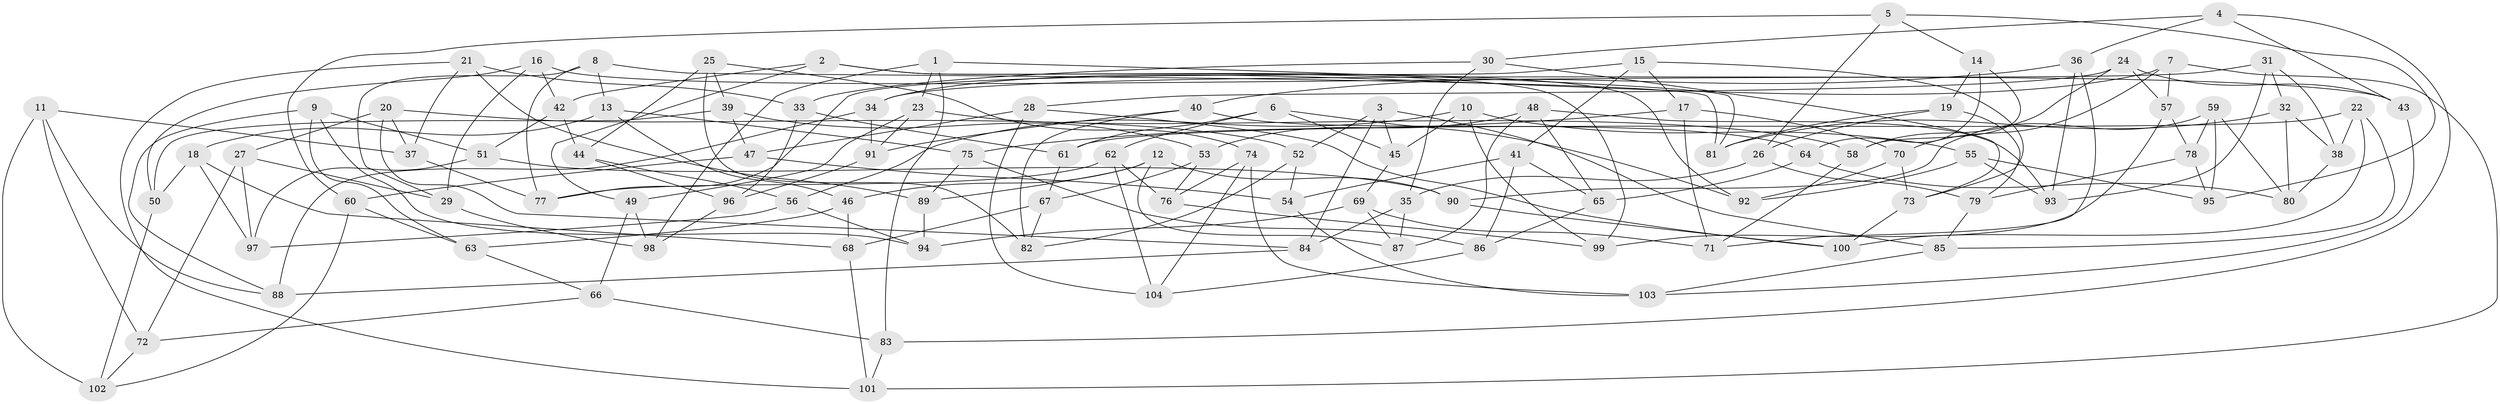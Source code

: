 // Generated by graph-tools (version 1.1) at 2025/16/03/09/25 04:16:18]
// undirected, 104 vertices, 208 edges
graph export_dot {
graph [start="1"]
  node [color=gray90,style=filled];
  1;
  2;
  3;
  4;
  5;
  6;
  7;
  8;
  9;
  10;
  11;
  12;
  13;
  14;
  15;
  16;
  17;
  18;
  19;
  20;
  21;
  22;
  23;
  24;
  25;
  26;
  27;
  28;
  29;
  30;
  31;
  32;
  33;
  34;
  35;
  36;
  37;
  38;
  39;
  40;
  41;
  42;
  43;
  44;
  45;
  46;
  47;
  48;
  49;
  50;
  51;
  52;
  53;
  54;
  55;
  56;
  57;
  58;
  59;
  60;
  61;
  62;
  63;
  64;
  65;
  66;
  67;
  68;
  69;
  70;
  71;
  72;
  73;
  74;
  75;
  76;
  77;
  78;
  79;
  80;
  81;
  82;
  83;
  84;
  85;
  86;
  87;
  88;
  89;
  90;
  91;
  92;
  93;
  94;
  95;
  96;
  97;
  98;
  99;
  100;
  101;
  102;
  103;
  104;
  1 -- 23;
  1 -- 81;
  1 -- 83;
  1 -- 98;
  2 -- 92;
  2 -- 42;
  2 -- 99;
  2 -- 49;
  3 -- 85;
  3 -- 52;
  3 -- 45;
  3 -- 84;
  4 -- 43;
  4 -- 30;
  4 -- 83;
  4 -- 36;
  5 -- 95;
  5 -- 26;
  5 -- 60;
  5 -- 14;
  6 -- 61;
  6 -- 45;
  6 -- 62;
  6 -- 92;
  7 -- 57;
  7 -- 101;
  7 -- 34;
  7 -- 70;
  8 -- 81;
  8 -- 77;
  8 -- 29;
  8 -- 13;
  9 -- 88;
  9 -- 51;
  9 -- 94;
  9 -- 63;
  10 -- 99;
  10 -- 56;
  10 -- 45;
  10 -- 55;
  11 -- 102;
  11 -- 37;
  11 -- 72;
  11 -- 88;
  12 -- 46;
  12 -- 89;
  12 -- 87;
  12 -- 90;
  13 -- 75;
  13 -- 18;
  13 -- 46;
  14 -- 64;
  14 -- 58;
  14 -- 19;
  15 -- 77;
  15 -- 41;
  15 -- 17;
  15 -- 73;
  16 -- 42;
  16 -- 43;
  16 -- 50;
  16 -- 29;
  17 -- 71;
  17 -- 70;
  17 -- 75;
  18 -- 97;
  18 -- 50;
  18 -- 68;
  19 -- 79;
  19 -- 26;
  19 -- 81;
  20 -- 52;
  20 -- 84;
  20 -- 37;
  20 -- 27;
  21 -- 101;
  21 -- 37;
  21 -- 33;
  21 -- 89;
  22 -- 85;
  22 -- 38;
  22 -- 100;
  22 -- 61;
  23 -- 49;
  23 -- 58;
  23 -- 91;
  24 -- 58;
  24 -- 28;
  24 -- 57;
  24 -- 43;
  25 -- 44;
  25 -- 74;
  25 -- 39;
  25 -- 82;
  26 -- 35;
  26 -- 79;
  27 -- 72;
  27 -- 97;
  27 -- 29;
  28 -- 100;
  28 -- 47;
  28 -- 104;
  29 -- 98;
  30 -- 33;
  30 -- 73;
  30 -- 35;
  31 -- 93;
  31 -- 32;
  31 -- 38;
  31 -- 34;
  32 -- 38;
  32 -- 80;
  32 -- 81;
  33 -- 96;
  33 -- 61;
  34 -- 91;
  34 -- 88;
  35 -- 87;
  35 -- 84;
  36 -- 93;
  36 -- 40;
  36 -- 71;
  37 -- 77;
  38 -- 80;
  39 -- 47;
  39 -- 53;
  39 -- 50;
  40 -- 91;
  40 -- 82;
  40 -- 64;
  41 -- 54;
  41 -- 86;
  41 -- 65;
  42 -- 51;
  42 -- 44;
  43 -- 103;
  44 -- 96;
  44 -- 56;
  45 -- 69;
  46 -- 63;
  46 -- 68;
  47 -- 60;
  47 -- 54;
  48 -- 93;
  48 -- 65;
  48 -- 53;
  48 -- 87;
  49 -- 98;
  49 -- 66;
  50 -- 102;
  51 -- 97;
  51 -- 90;
  52 -- 82;
  52 -- 54;
  53 -- 76;
  53 -- 67;
  54 -- 103;
  55 -- 95;
  55 -- 92;
  55 -- 93;
  56 -- 97;
  56 -- 94;
  57 -- 99;
  57 -- 78;
  58 -- 71;
  59 -- 78;
  59 -- 80;
  59 -- 90;
  59 -- 95;
  60 -- 63;
  60 -- 102;
  61 -- 67;
  62 -- 77;
  62 -- 76;
  62 -- 104;
  63 -- 66;
  64 -- 80;
  64 -- 65;
  65 -- 86;
  66 -- 83;
  66 -- 72;
  67 -- 82;
  67 -- 68;
  68 -- 101;
  69 -- 71;
  69 -- 87;
  69 -- 94;
  70 -- 73;
  70 -- 92;
  72 -- 102;
  73 -- 100;
  74 -- 104;
  74 -- 103;
  74 -- 76;
  75 -- 89;
  75 -- 86;
  76 -- 99;
  78 -- 95;
  78 -- 79;
  79 -- 85;
  83 -- 101;
  84 -- 88;
  85 -- 103;
  86 -- 104;
  89 -- 94;
  90 -- 100;
  91 -- 96;
  96 -- 98;
}
